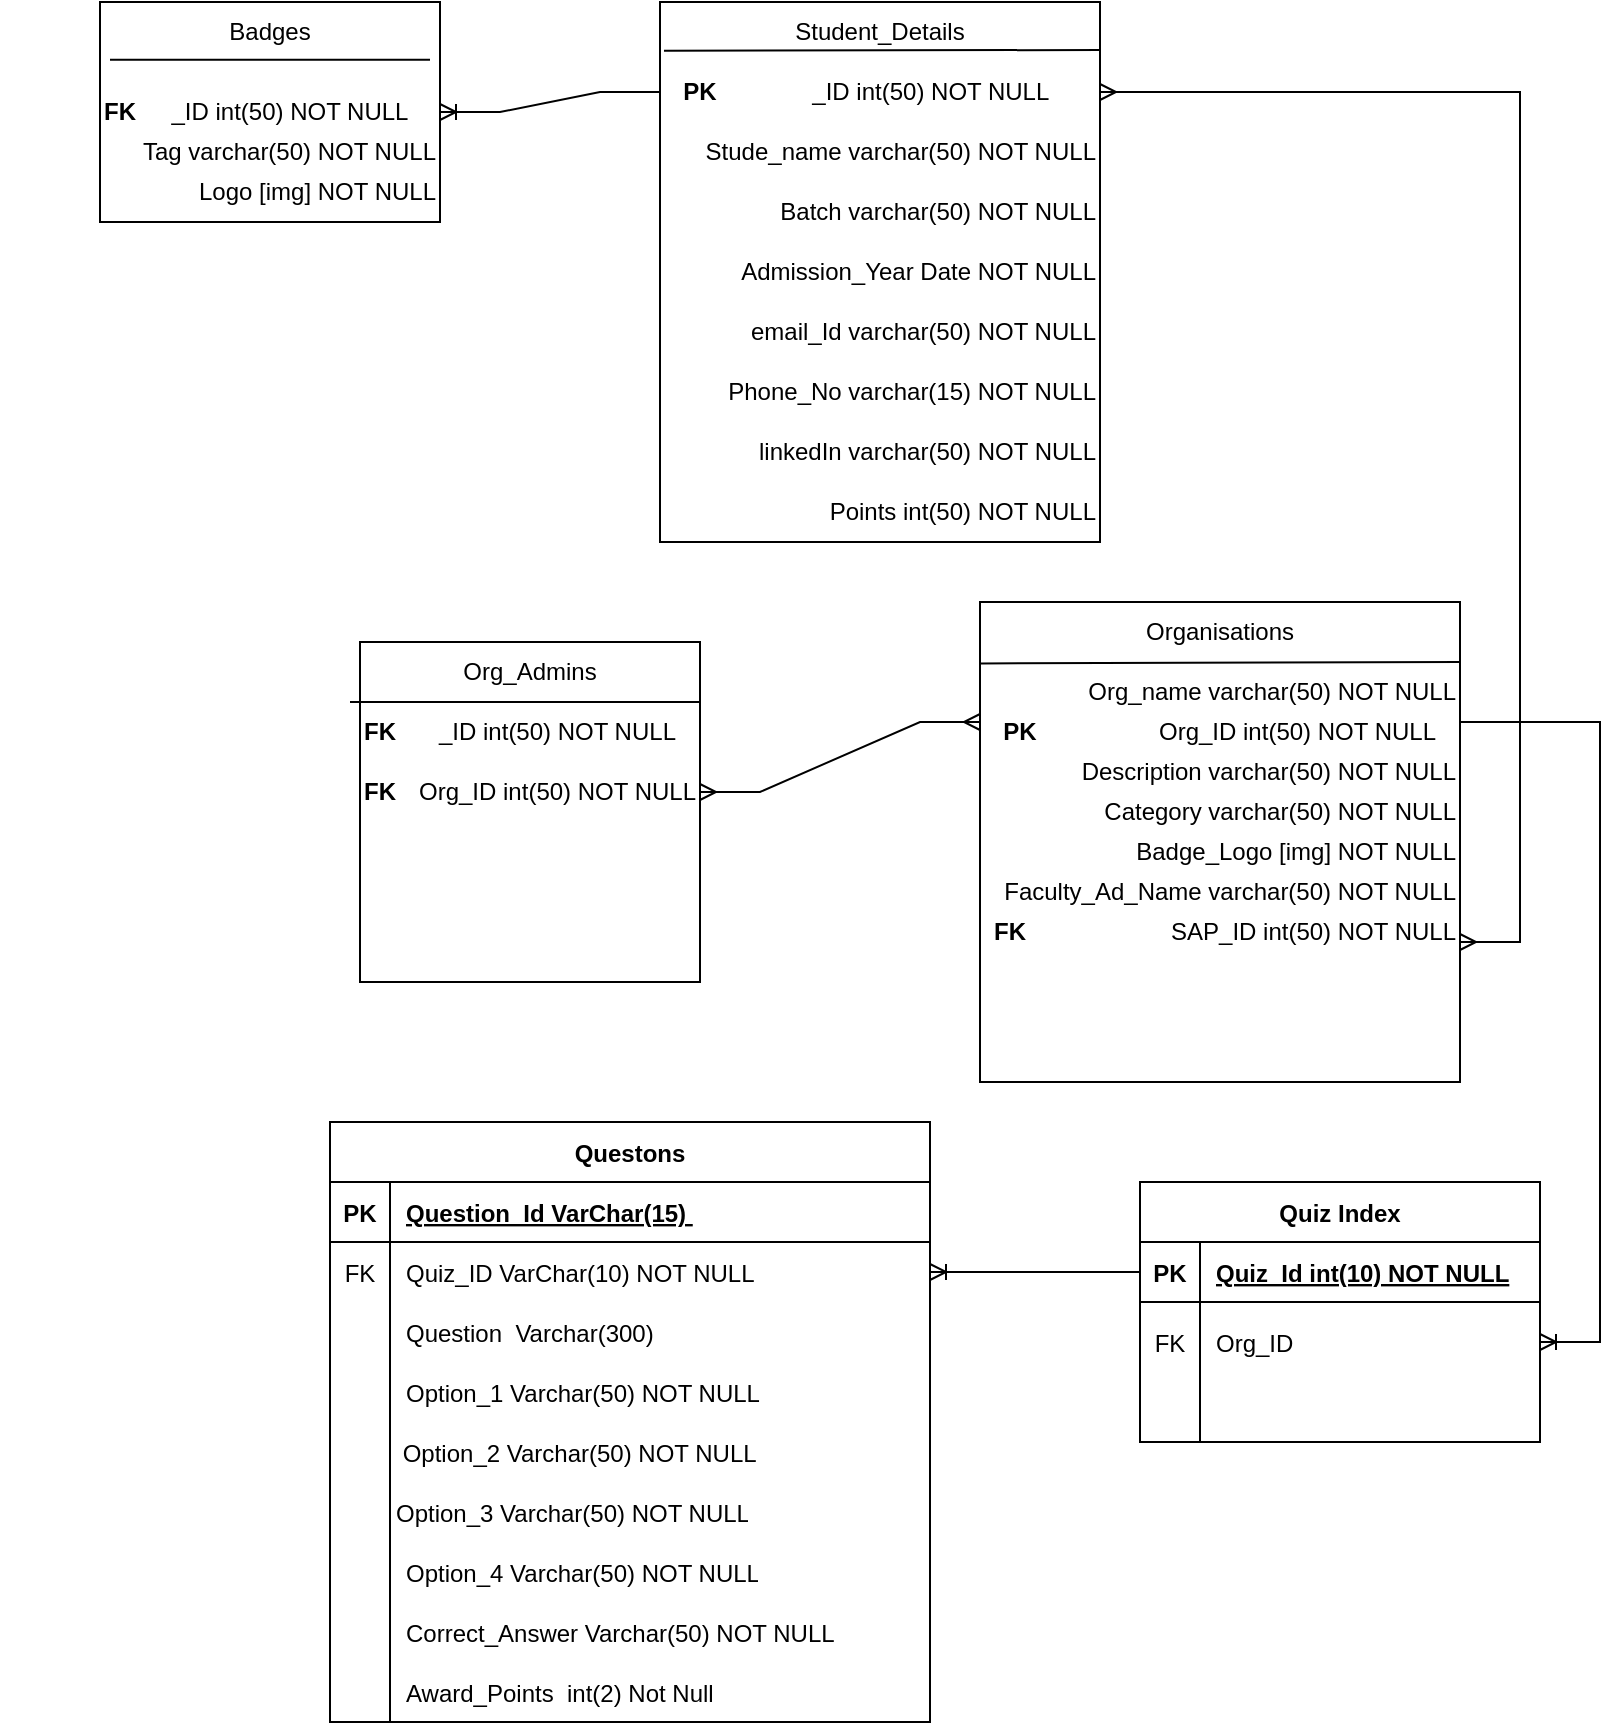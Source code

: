<mxfile version="20.0.4" type="device"><diagram id="qL0Ygz7qEgzSix4OUDvQ" name="Page-1"><mxGraphModel dx="2441" dy="664" grid="1" gridSize="10" guides="1" tooltips="1" connect="1" arrows="1" fold="1" page="1" pageScale="1" pageWidth="850" pageHeight="1100" math="0" shadow="0"><root><mxCell id="0"/><mxCell id="1" parent="0"/><mxCell id="vVYILcW3zM_1rvSn8cCr-2" value="" style="rounded=0;whiteSpace=wrap;html=1;" parent="1" vertex="1"><mxGeometry x="10" y="90" width="220" height="270" as="geometry"/></mxCell><mxCell id="vVYILcW3zM_1rvSn8cCr-3" value="" style="rounded=0;whiteSpace=wrap;html=1;" parent="1" vertex="1"><mxGeometry x="-270" y="90" width="170" height="110" as="geometry"/></mxCell><mxCell id="10kYawUiOyKnnZyA9Kx--1" value="Student_Details" style="text;html=1;strokeColor=none;fillColor=none;align=center;verticalAlign=middle;whiteSpace=wrap;rounded=0;" parent="1" vertex="1"><mxGeometry x="20" y="90" width="200" height="30" as="geometry"/></mxCell><mxCell id="10kYawUiOyKnnZyA9Kx--2" value="" style="endArrow=none;html=1;rounded=0;exitX=-0.04;exitY=0.811;exitDx=0;exitDy=0;exitPerimeter=0;" parent="1" source="10kYawUiOyKnnZyA9Kx--1" edge="1"><mxGeometry width="50" height="50" relative="1" as="geometry"><mxPoint x="340" y="290" as="sourcePoint"/><mxPoint x="230" y="114" as="targetPoint"/></mxGeometry></mxCell><mxCell id="10kYawUiOyKnnZyA9Kx--3" value="&amp;nbsp;Stude_name varchar(50) NOT NULL" style="text;html=1;strokeColor=none;fillColor=none;align=right;verticalAlign=middle;whiteSpace=wrap;rounded=0;" parent="1" vertex="1"><mxGeometry x="20" y="150" width="210" height="30" as="geometry"/></mxCell><mxCell id="10kYawUiOyKnnZyA9Kx--6" value="_ID int(50) NOT NULL&amp;nbsp; &amp;nbsp; &amp;nbsp; &amp;nbsp;" style="text;html=1;strokeColor=none;fillColor=none;align=right;verticalAlign=middle;whiteSpace=wrap;rounded=0;" parent="1" vertex="1"><mxGeometry x="10" y="120" width="220" height="30" as="geometry"/></mxCell><mxCell id="10kYawUiOyKnnZyA9Kx--7" value="&amp;nbsp;Batch varchar(50) NOT NULL" style="text;html=1;strokeColor=none;fillColor=none;align=right;verticalAlign=middle;whiteSpace=wrap;rounded=0;" parent="1" vertex="1"><mxGeometry x="50" y="180" width="180" height="30" as="geometry"/></mxCell><mxCell id="10kYawUiOyKnnZyA9Kx--8" value="Admission_Year Date NOT NULL" style="text;html=1;strokeColor=none;fillColor=none;align=right;verticalAlign=middle;whiteSpace=wrap;rounded=0;" parent="1" vertex="1"><mxGeometry x="10" y="210" width="220" height="30" as="geometry"/></mxCell><mxCell id="10kYawUiOyKnnZyA9Kx--9" value="email_Id varchar(50) NOT NULL" style="text;html=1;strokeColor=none;fillColor=none;align=right;verticalAlign=middle;whiteSpace=wrap;rounded=0;" parent="1" vertex="1"><mxGeometry x="10" y="240" width="220" height="30" as="geometry"/></mxCell><mxCell id="10kYawUiOyKnnZyA9Kx--10" value="Phone_No varchar(15) NOT NULL" style="text;html=1;strokeColor=none;fillColor=none;align=right;verticalAlign=middle;whiteSpace=wrap;rounded=0;" parent="1" vertex="1"><mxGeometry x="10" y="270" width="220" height="30" as="geometry"/></mxCell><mxCell id="10kYawUiOyKnnZyA9Kx--11" value="linkedIn varchar(50) NOT NULL" style="text;html=1;strokeColor=none;fillColor=none;align=right;verticalAlign=middle;whiteSpace=wrap;rounded=0;" parent="1" vertex="1"><mxGeometry x="10" y="300" width="220" height="30" as="geometry"/></mxCell><mxCell id="10kYawUiOyKnnZyA9Kx--12" value="Points int(50) NOT NULL" style="text;html=1;strokeColor=none;fillColor=none;align=right;verticalAlign=middle;whiteSpace=wrap;rounded=0;" parent="1" vertex="1"><mxGeometry x="10" y="330" width="220" height="30" as="geometry"/></mxCell><mxCell id="10kYawUiOyKnnZyA9Kx--13" value="&lt;b&gt;PK&lt;/b&gt;" style="text;html=1;strokeColor=none;fillColor=none;align=center;verticalAlign=middle;whiteSpace=wrap;rounded=0;" parent="1" vertex="1"><mxGeometry x="10" y="120" width="40" height="30" as="geometry"/></mxCell><mxCell id="10kYawUiOyKnnZyA9Kx--21" value="_ID int(50) NOT NULL" style="text;html=1;strokeColor=none;fillColor=none;align=center;verticalAlign=middle;whiteSpace=wrap;rounded=0;" parent="1" vertex="1"><mxGeometry x="-280" y="130" width="210" height="30" as="geometry"/></mxCell><mxCell id="10kYawUiOyKnnZyA9Kx--25" value="&amp;nbsp;Tag varchar(50) NOT NULL" style="text;html=1;strokeColor=none;fillColor=none;align=right;verticalAlign=middle;whiteSpace=wrap;rounded=0;" parent="1" vertex="1"><mxGeometry x="-320" y="150" width="220" height="30" as="geometry"/></mxCell><mxCell id="10kYawUiOyKnnZyA9Kx--26" value="Logo [img] NOT NULL" style="text;html=1;strokeColor=none;fillColor=none;align=right;verticalAlign=middle;whiteSpace=wrap;rounded=0;" parent="1" vertex="1"><mxGeometry x="-320" y="170" width="220" height="30" as="geometry"/></mxCell><mxCell id="10kYawUiOyKnnZyA9Kx--24" value="FK" style="text;html=1;strokeColor=none;fillColor=none;align=center;verticalAlign=middle;whiteSpace=wrap;rounded=0;fontStyle=1" parent="1" vertex="1"><mxGeometry x="-290" y="130" width="60" height="30" as="geometry"/></mxCell><mxCell id="10kYawUiOyKnnZyA9Kx--31" value="Badges" style="text;html=1;strokeColor=none;fillColor=none;align=center;verticalAlign=middle;whiteSpace=wrap;rounded=0;" parent="1" vertex="1"><mxGeometry x="-215" y="90" width="60" height="30" as="geometry"/></mxCell><mxCell id="10kYawUiOyKnnZyA9Kx--32" value="" style="whiteSpace=wrap;html=1;aspect=fixed;" parent="1" vertex="1"><mxGeometry x="170" y="390" width="240" height="240" as="geometry"/></mxCell><mxCell id="10kYawUiOyKnnZyA9Kx--33" value="Organisations" style="text;html=1;strokeColor=none;fillColor=none;align=center;verticalAlign=middle;whiteSpace=wrap;rounded=0;" parent="1" vertex="1"><mxGeometry x="260" y="390" width="60" height="30" as="geometry"/></mxCell><mxCell id="10kYawUiOyKnnZyA9Kx--34" value="Org_name varchar(50) NOT NULL" style="text;html=1;strokeColor=none;fillColor=none;align=right;verticalAlign=middle;whiteSpace=wrap;rounded=0;" parent="1" vertex="1"><mxGeometry x="190" y="420" width="220" height="30" as="geometry"/></mxCell><mxCell id="10kYawUiOyKnnZyA9Kx--35" value="&amp;nbsp;Org_ID int(50) NOT NULL" style="text;html=1;strokeColor=none;fillColor=none;align=right;verticalAlign=middle;whiteSpace=wrap;rounded=0;" parent="1" vertex="1"><mxGeometry x="180" y="440" width="220" height="30" as="geometry"/></mxCell><mxCell id="10kYawUiOyKnnZyA9Kx--36" value="Description varchar(50) NOT NULL" style="text;html=1;strokeColor=none;fillColor=none;align=right;verticalAlign=middle;whiteSpace=wrap;rounded=0;" parent="1" vertex="1"><mxGeometry x="190" y="460" width="220" height="30" as="geometry"/></mxCell><mxCell id="10kYawUiOyKnnZyA9Kx--38" value="Category varchar(50) NOT NULL" style="text;html=1;strokeColor=none;fillColor=none;align=right;verticalAlign=middle;whiteSpace=wrap;rounded=0;" parent="1" vertex="1"><mxGeometry x="190" y="480" width="220" height="30" as="geometry"/></mxCell><mxCell id="10kYawUiOyKnnZyA9Kx--39" value="Badge_Logo [img] NOT NULL" style="text;html=1;strokeColor=none;fillColor=none;align=right;verticalAlign=middle;whiteSpace=wrap;rounded=0;" parent="1" vertex="1"><mxGeometry x="190" y="500" width="220" height="30" as="geometry"/></mxCell><mxCell id="10kYawUiOyKnnZyA9Kx--40" value="Faculty_Ad_Name varchar(50) NOT NULL" style="text;html=1;strokeColor=none;fillColor=none;align=right;verticalAlign=middle;whiteSpace=wrap;rounded=0;" parent="1" vertex="1"><mxGeometry x="170" y="520" width="240" height="30" as="geometry"/></mxCell><mxCell id="10kYawUiOyKnnZyA9Kx--42" value="&amp;nbsp;SAP_ID int(50) NOT NULL" style="text;html=1;strokeColor=none;fillColor=none;align=right;verticalAlign=middle;whiteSpace=wrap;rounded=0;" parent="1" vertex="1"><mxGeometry x="190" y="540" width="220" height="30" as="geometry"/></mxCell><mxCell id="10kYawUiOyKnnZyA9Kx--43" value="PK" style="text;html=1;strokeColor=none;fillColor=none;align=center;verticalAlign=middle;whiteSpace=wrap;rounded=0;fontStyle=1" parent="1" vertex="1"><mxGeometry x="160" y="440" width="60" height="30" as="geometry"/></mxCell><mxCell id="10kYawUiOyKnnZyA9Kx--44" value="FK" style="text;html=1;strokeColor=none;fillColor=none;align=center;verticalAlign=middle;whiteSpace=wrap;rounded=0;fontStyle=1" parent="1" vertex="1"><mxGeometry x="170" y="540" width="30" height="30" as="geometry"/></mxCell><mxCell id="10kYawUiOyKnnZyA9Kx--45" value="" style="whiteSpace=wrap;html=1;aspect=fixed;" parent="1" vertex="1"><mxGeometry x="-140" y="410" width="170" height="170" as="geometry"/></mxCell><mxCell id="10kYawUiOyKnnZyA9Kx--49" value="Org_Admins" style="text;html=1;strokeColor=none;fillColor=none;align=center;verticalAlign=middle;whiteSpace=wrap;rounded=0;" parent="1" vertex="1"><mxGeometry x="-85" y="410" width="60" height="30" as="geometry"/></mxCell><mxCell id="10kYawUiOyKnnZyA9Kx--50" value="&amp;nbsp;_ID int(50) NOT NULL" style="text;html=1;strokeColor=none;fillColor=none;align=right;verticalAlign=middle;whiteSpace=wrap;rounded=0;" parent="1" vertex="1"><mxGeometry x="-200" y="440" width="220" height="30" as="geometry"/></mxCell><mxCell id="10kYawUiOyKnnZyA9Kx--52" value="&amp;nbsp;Org_ID int(50) NOT NULL" style="text;html=1;strokeColor=none;fillColor=none;align=right;verticalAlign=middle;whiteSpace=wrap;rounded=0;" parent="1" vertex="1"><mxGeometry x="-190" y="470" width="220" height="30" as="geometry"/></mxCell><mxCell id="10kYawUiOyKnnZyA9Kx--53" value="FK" style="text;html=1;strokeColor=none;fillColor=none;align=center;verticalAlign=middle;whiteSpace=wrap;rounded=0;fontStyle=1" parent="1" vertex="1"><mxGeometry x="-160" y="440" width="60" height="30" as="geometry"/></mxCell><mxCell id="10kYawUiOyKnnZyA9Kx--55" value="FK" style="text;html=1;strokeColor=none;fillColor=none;align=center;verticalAlign=middle;whiteSpace=wrap;rounded=0;fontStyle=1" parent="1" vertex="1"><mxGeometry x="-160" y="470" width="60" height="30" as="geometry"/></mxCell><mxCell id="10kYawUiOyKnnZyA9Kx--57" value="" style="edgeStyle=entityRelationEdgeStyle;fontSize=12;html=1;endArrow=ERoneToMany;rounded=0;entryX=1;entryY=0.5;entryDx=0;entryDy=0;" parent="1" source="10kYawUiOyKnnZyA9Kx--13" target="vVYILcW3zM_1rvSn8cCr-3" edge="1"><mxGeometry width="100" height="100" relative="1" as="geometry"><mxPoint x="30" y="230" as="sourcePoint"/><mxPoint x="40" y="170" as="targetPoint"/></mxGeometry></mxCell><mxCell id="10kYawUiOyKnnZyA9Kx--59" value="" style="edgeStyle=entityRelationEdgeStyle;fontSize=12;html=1;endArrow=ERmany;startArrow=ERmany;rounded=0;entryX=0;entryY=0.25;entryDx=0;entryDy=0;exitX=1;exitY=0.5;exitDx=0;exitDy=0;" parent="1" source="10kYawUiOyKnnZyA9Kx--52" target="10kYawUiOyKnnZyA9Kx--32" edge="1"><mxGeometry width="100" height="100" relative="1" as="geometry"><mxPoint x="40" y="460" as="sourcePoint"/><mxPoint x="290" y="300" as="targetPoint"/></mxGeometry></mxCell><mxCell id="10kYawUiOyKnnZyA9Kx--60" value="" style="edgeStyle=entityRelationEdgeStyle;fontSize=12;html=1;endArrow=ERmany;startArrow=ERmany;rounded=0;entryX=1;entryY=0.5;entryDx=0;entryDy=0;" parent="1" target="10kYawUiOyKnnZyA9Kx--6" edge="1"><mxGeometry width="100" height="100" relative="1" as="geometry"><mxPoint x="410" y="560" as="sourcePoint"/><mxPoint x="520" y="250" as="targetPoint"/></mxGeometry></mxCell><mxCell id="KgbFbpQVb3RrSGZNzmgx-4" value="Questons" style="shape=table;startSize=30;container=1;collapsible=1;childLayout=tableLayout;fixedRows=1;rowLines=0;fontStyle=1;align=center;resizeLast=1;" parent="1" vertex="1"><mxGeometry x="-155" y="650" width="300" height="300" as="geometry"/></mxCell><mxCell id="KgbFbpQVb3RrSGZNzmgx-5" value="" style="shape=tableRow;horizontal=0;startSize=0;swimlaneHead=0;swimlaneBody=0;fillColor=none;collapsible=0;dropTarget=0;points=[[0,0.5],[1,0.5]];portConstraint=eastwest;top=0;left=0;right=0;bottom=1;" parent="KgbFbpQVb3RrSGZNzmgx-4" vertex="1"><mxGeometry y="30" width="300" height="30" as="geometry"/></mxCell><mxCell id="KgbFbpQVb3RrSGZNzmgx-6" value="PK" style="shape=partialRectangle;connectable=0;fillColor=none;top=0;left=0;bottom=0;right=0;fontStyle=1;overflow=hidden;" parent="KgbFbpQVb3RrSGZNzmgx-5" vertex="1"><mxGeometry width="30" height="30" as="geometry"><mxRectangle width="30" height="30" as="alternateBounds"/></mxGeometry></mxCell><mxCell id="KgbFbpQVb3RrSGZNzmgx-7" value="Question_Id VarChar(15) " style="shape=partialRectangle;connectable=0;fillColor=none;top=0;left=0;bottom=0;right=0;align=left;spacingLeft=6;fontStyle=5;overflow=hidden;" parent="KgbFbpQVb3RrSGZNzmgx-5" vertex="1"><mxGeometry x="30" width="270" height="30" as="geometry"><mxRectangle width="270" height="30" as="alternateBounds"/></mxGeometry></mxCell><mxCell id="KgbFbpQVb3RrSGZNzmgx-8" value="" style="shape=tableRow;horizontal=0;startSize=0;swimlaneHead=0;swimlaneBody=0;fillColor=none;collapsible=0;dropTarget=0;points=[[0,0.5],[1,0.5]];portConstraint=eastwest;top=0;left=0;right=0;bottom=0;" parent="KgbFbpQVb3RrSGZNzmgx-4" vertex="1"><mxGeometry y="60" width="300" height="30" as="geometry"/></mxCell><mxCell id="KgbFbpQVb3RrSGZNzmgx-9" value="FK" style="shape=partialRectangle;connectable=0;fillColor=none;top=0;left=0;bottom=0;right=0;editable=1;overflow=hidden;" parent="KgbFbpQVb3RrSGZNzmgx-8" vertex="1"><mxGeometry width="30" height="30" as="geometry"><mxRectangle width="30" height="30" as="alternateBounds"/></mxGeometry></mxCell><mxCell id="KgbFbpQVb3RrSGZNzmgx-10" value="Quiz_ID VarChar(10) NOT NULL" style="shape=partialRectangle;connectable=0;fillColor=none;top=0;left=0;bottom=0;right=0;align=left;spacingLeft=6;overflow=hidden;" parent="KgbFbpQVb3RrSGZNzmgx-8" vertex="1"><mxGeometry x="30" width="270" height="30" as="geometry"><mxRectangle width="270" height="30" as="alternateBounds"/></mxGeometry></mxCell><mxCell id="KgbFbpQVb3RrSGZNzmgx-11" value="" style="shape=tableRow;horizontal=0;startSize=0;swimlaneHead=0;swimlaneBody=0;fillColor=none;collapsible=0;dropTarget=0;points=[[0,0.5],[1,0.5]];portConstraint=eastwest;top=0;left=0;right=0;bottom=0;" parent="KgbFbpQVb3RrSGZNzmgx-4" vertex="1"><mxGeometry y="90" width="300" height="30" as="geometry"/></mxCell><mxCell id="KgbFbpQVb3RrSGZNzmgx-12" value="" style="shape=partialRectangle;connectable=0;fillColor=none;top=0;left=0;bottom=0;right=0;editable=1;overflow=hidden;" parent="KgbFbpQVb3RrSGZNzmgx-11" vertex="1"><mxGeometry width="30" height="30" as="geometry"><mxRectangle width="30" height="30" as="alternateBounds"/></mxGeometry></mxCell><mxCell id="KgbFbpQVb3RrSGZNzmgx-13" value="Question  Varchar(300)" style="shape=partialRectangle;connectable=0;fillColor=none;top=0;left=0;bottom=0;right=0;align=left;spacingLeft=6;overflow=hidden;" parent="KgbFbpQVb3RrSGZNzmgx-11" vertex="1"><mxGeometry x="30" width="270" height="30" as="geometry"><mxRectangle width="270" height="30" as="alternateBounds"/></mxGeometry></mxCell><mxCell id="KgbFbpQVb3RrSGZNzmgx-14" value="" style="shape=tableRow;horizontal=0;startSize=0;swimlaneHead=0;swimlaneBody=0;fillColor=none;collapsible=0;dropTarget=0;points=[[0,0.5],[1,0.5]];portConstraint=eastwest;top=0;left=0;right=0;bottom=0;" parent="KgbFbpQVb3RrSGZNzmgx-4" vertex="1"><mxGeometry y="120" width="300" height="30" as="geometry"/></mxCell><mxCell id="KgbFbpQVb3RrSGZNzmgx-15" value="" style="shape=partialRectangle;connectable=0;fillColor=none;top=0;left=0;bottom=0;right=0;editable=1;overflow=hidden;" parent="KgbFbpQVb3RrSGZNzmgx-14" vertex="1"><mxGeometry width="30" height="30" as="geometry"><mxRectangle width="30" height="30" as="alternateBounds"/></mxGeometry></mxCell><mxCell id="KgbFbpQVb3RrSGZNzmgx-16" value="Option_1 Varchar(50) NOT NULL" style="shape=partialRectangle;connectable=0;fillColor=none;top=0;left=0;bottom=0;right=0;align=left;spacingLeft=6;overflow=hidden;" parent="KgbFbpQVb3RrSGZNzmgx-14" vertex="1"><mxGeometry x="30" width="270" height="30" as="geometry"><mxRectangle width="270" height="30" as="alternateBounds"/></mxGeometry></mxCell><mxCell id="KgbFbpQVb3RrSGZNzmgx-18" value="" style="endArrow=none;html=1;rounded=0;" parent="KgbFbpQVb3RrSGZNzmgx-4" edge="1"><mxGeometry width="50" height="50" relative="1" as="geometry"><mxPoint x="30" y="300" as="sourcePoint"/><mxPoint x="30" y="150" as="targetPoint"/><Array as="points"/></mxGeometry></mxCell><mxCell id="KgbFbpQVb3RrSGZNzmgx-19" value=" Option_2 Varchar(50) NOT NULL" style="shape=partialRectangle;connectable=0;fillColor=none;top=0;left=0;bottom=0;right=0;align=left;spacingLeft=6;overflow=hidden;" parent="1" vertex="1"><mxGeometry x="-130" y="800" width="195" height="30" as="geometry"><mxRectangle width="150" height="30" as="alternateBounds"/></mxGeometry></mxCell><mxCell id="KgbFbpQVb3RrSGZNzmgx-20" value="Option_3 Varchar(50) NOT NULL" style="shape=partialRectangle;connectable=0;fillColor=none;top=0;left=0;bottom=0;right=0;align=left;spacingLeft=6;overflow=hidden;" parent="1" vertex="1"><mxGeometry x="-130" y="830" width="185" height="30" as="geometry"><mxRectangle width="150" height="30" as="alternateBounds"/></mxGeometry></mxCell><mxCell id="KgbFbpQVb3RrSGZNzmgx-21" value="Option_4 Varchar(50) NOT NULL" style="shape=partialRectangle;connectable=0;fillColor=none;top=0;left=0;bottom=0;right=0;align=left;spacingLeft=6;overflow=hidden;" parent="1" vertex="1"><mxGeometry x="-125" y="860" width="185" height="30" as="geometry"><mxRectangle width="150" height="30" as="alternateBounds"/></mxGeometry></mxCell><mxCell id="KgbFbpQVb3RrSGZNzmgx-22" value="Correct_Answer Varchar(50) NOT NULL" style="shape=partialRectangle;connectable=0;fillColor=none;top=0;left=0;bottom=0;right=0;align=left;spacingLeft=6;overflow=hidden;" parent="1" vertex="1"><mxGeometry x="-125" y="890" width="275" height="30" as="geometry"><mxRectangle width="150" height="30" as="alternateBounds"/></mxGeometry></mxCell><mxCell id="KgbFbpQVb3RrSGZNzmgx-23" value="Award_Points  int(2) Not Null" style="shape=partialRectangle;connectable=0;fillColor=none;top=0;left=0;bottom=0;right=0;align=left;spacingLeft=6;overflow=hidden;" parent="1" vertex="1"><mxGeometry x="-125" y="920" width="230" height="30" as="geometry"><mxRectangle width="150" height="30" as="alternateBounds"/></mxGeometry></mxCell><mxCell id="An_I_vUr3ZwEhnL_yoYm-1" value="Quiz Index" style="shape=table;startSize=30;container=1;collapsible=1;childLayout=tableLayout;fixedRows=1;rowLines=0;fontStyle=1;align=center;resizeLast=1;" vertex="1" parent="1"><mxGeometry x="250" y="680" width="200" height="130" as="geometry"/></mxCell><mxCell id="An_I_vUr3ZwEhnL_yoYm-2" value="" style="shape=tableRow;horizontal=0;startSize=0;swimlaneHead=0;swimlaneBody=0;fillColor=none;collapsible=0;dropTarget=0;points=[[0,0.5],[1,0.5]];portConstraint=eastwest;top=0;left=0;right=0;bottom=1;" vertex="1" parent="An_I_vUr3ZwEhnL_yoYm-1"><mxGeometry y="30" width="200" height="30" as="geometry"/></mxCell><mxCell id="An_I_vUr3ZwEhnL_yoYm-3" value="PK" style="shape=partialRectangle;connectable=0;fillColor=none;top=0;left=0;bottom=0;right=0;fontStyle=1;overflow=hidden;" vertex="1" parent="An_I_vUr3ZwEhnL_yoYm-2"><mxGeometry width="30" height="30" as="geometry"><mxRectangle width="30" height="30" as="alternateBounds"/></mxGeometry></mxCell><mxCell id="An_I_vUr3ZwEhnL_yoYm-4" value="Quiz_Id int(10) NOT NULL" style="shape=partialRectangle;connectable=0;fillColor=none;top=0;left=0;bottom=0;right=0;align=left;spacingLeft=6;fontStyle=5;overflow=hidden;" vertex="1" parent="An_I_vUr3ZwEhnL_yoYm-2"><mxGeometry x="30" width="170" height="30" as="geometry"><mxRectangle width="170" height="30" as="alternateBounds"/></mxGeometry></mxCell><mxCell id="An_I_vUr3ZwEhnL_yoYm-5" value="" style="shape=tableRow;horizontal=0;startSize=0;swimlaneHead=0;swimlaneBody=0;fillColor=none;collapsible=0;dropTarget=0;points=[[0,0.5],[1,0.5]];portConstraint=eastwest;top=0;left=0;right=0;bottom=0;" vertex="1" parent="An_I_vUr3ZwEhnL_yoYm-1"><mxGeometry y="60" width="200" height="40" as="geometry"/></mxCell><mxCell id="An_I_vUr3ZwEhnL_yoYm-6" value="FK" style="shape=partialRectangle;connectable=0;fillColor=none;top=0;left=0;bottom=0;right=0;editable=1;overflow=hidden;" vertex="1" parent="An_I_vUr3ZwEhnL_yoYm-5"><mxGeometry width="30" height="40" as="geometry"><mxRectangle width="30" height="40" as="alternateBounds"/></mxGeometry></mxCell><mxCell id="An_I_vUr3ZwEhnL_yoYm-7" value="Org_ID" style="shape=partialRectangle;connectable=0;fillColor=none;top=0;left=0;bottom=0;right=0;align=left;spacingLeft=6;overflow=hidden;" vertex="1" parent="An_I_vUr3ZwEhnL_yoYm-5"><mxGeometry x="30" width="170" height="40" as="geometry"><mxRectangle width="170" height="40" as="alternateBounds"/></mxGeometry></mxCell><mxCell id="An_I_vUr3ZwEhnL_yoYm-11" value="" style="shape=tableRow;horizontal=0;startSize=0;swimlaneHead=0;swimlaneBody=0;fillColor=none;collapsible=0;dropTarget=0;points=[[0,0.5],[1,0.5]];portConstraint=eastwest;top=0;left=0;right=0;bottom=0;" vertex="1" parent="An_I_vUr3ZwEhnL_yoYm-1"><mxGeometry y="100" width="200" height="30" as="geometry"/></mxCell><mxCell id="An_I_vUr3ZwEhnL_yoYm-12" value="" style="shape=partialRectangle;connectable=0;fillColor=none;top=0;left=0;bottom=0;right=0;editable=1;overflow=hidden;" vertex="1" parent="An_I_vUr3ZwEhnL_yoYm-11"><mxGeometry width="30" height="30" as="geometry"><mxRectangle width="30" height="30" as="alternateBounds"/></mxGeometry></mxCell><mxCell id="An_I_vUr3ZwEhnL_yoYm-13" value="" style="shape=partialRectangle;connectable=0;fillColor=none;top=0;left=0;bottom=0;right=0;align=left;spacingLeft=6;overflow=hidden;" vertex="1" parent="An_I_vUr3ZwEhnL_yoYm-11"><mxGeometry x="30" width="170" height="30" as="geometry"><mxRectangle width="170" height="30" as="alternateBounds"/></mxGeometry></mxCell><mxCell id="An_I_vUr3ZwEhnL_yoYm-17" value="" style="edgeStyle=entityRelationEdgeStyle;fontSize=12;html=1;endArrow=ERoneToMany;rounded=0;exitX=1;exitY=1;exitDx=0;exitDy=0;" edge="1" parent="1" source="10kYawUiOyKnnZyA9Kx--34" target="An_I_vUr3ZwEhnL_yoYm-5"><mxGeometry width="100" height="100" relative="1" as="geometry"><mxPoint x="570" y="640" as="sourcePoint"/><mxPoint x="670" y="540" as="targetPoint"/></mxGeometry></mxCell><mxCell id="An_I_vUr3ZwEhnL_yoYm-18" value="" style="edgeStyle=entityRelationEdgeStyle;fontSize=12;html=1;endArrow=ERoneToMany;rounded=0;entryX=1;entryY=0.5;entryDx=0;entryDy=0;" edge="1" parent="1" source="An_I_vUr3ZwEhnL_yoYm-2" target="KgbFbpQVb3RrSGZNzmgx-8"><mxGeometry width="100" height="100" relative="1" as="geometry"><mxPoint x="360" y="840" as="sourcePoint"/><mxPoint x="460" y="740" as="targetPoint"/></mxGeometry></mxCell><mxCell id="An_I_vUr3ZwEhnL_yoYm-20" value="" style="endArrow=none;html=1;rounded=0;" edge="1" parent="1"><mxGeometry relative="1" as="geometry"><mxPoint x="-265" y="118.82" as="sourcePoint"/><mxPoint x="-105" y="118.82" as="targetPoint"/></mxGeometry></mxCell><mxCell id="An_I_vUr3ZwEhnL_yoYm-21" value="" style="endArrow=none;html=1;rounded=0;exitX=0.25;exitY=0;exitDx=0;exitDy=0;" edge="1" parent="1" source="10kYawUiOyKnnZyA9Kx--53"><mxGeometry relative="1" as="geometry"><mxPoint x="-110" y="440" as="sourcePoint"/><mxPoint x="30" y="440" as="targetPoint"/></mxGeometry></mxCell><mxCell id="An_I_vUr3ZwEhnL_yoYm-22" value="" style="endArrow=none;html=1;rounded=0;entryX=1;entryY=0;entryDx=0;entryDy=0;exitX=0.002;exitY=0.128;exitDx=0;exitDy=0;exitPerimeter=0;" edge="1" parent="1" source="10kYawUiOyKnnZyA9Kx--32" target="10kYawUiOyKnnZyA9Kx--34"><mxGeometry relative="1" as="geometry"><mxPoint x="200" y="418.82" as="sourcePoint"/><mxPoint x="360" y="418.82" as="targetPoint"/></mxGeometry></mxCell></root></mxGraphModel></diagram></mxfile>